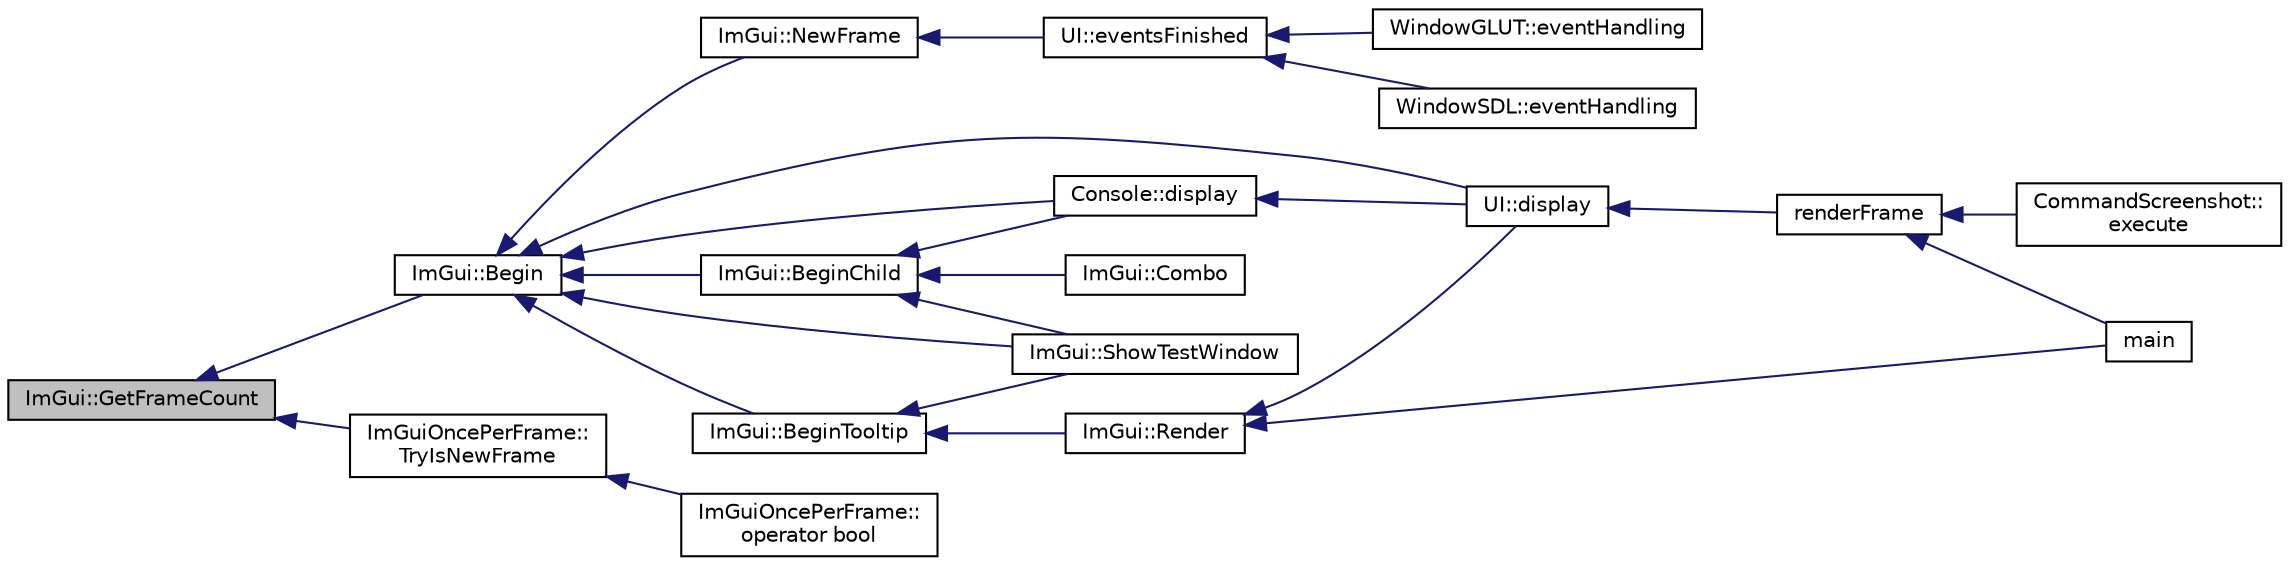 digraph "ImGui::GetFrameCount"
{
 // INTERACTIVE_SVG=YES
  edge [fontname="Helvetica",fontsize="10",labelfontname="Helvetica",labelfontsize="10"];
  node [fontname="Helvetica",fontsize="10",shape=record];
  rankdir="LR";
  Node1 [label="ImGui::GetFrameCount",height=0.2,width=0.4,color="black", fillcolor="grey75", style="filled" fontcolor="black"];
  Node1 -> Node2 [dir="back",color="midnightblue",fontsize="10",style="solid",fontname="Helvetica"];
  Node2 [label="ImGui::Begin",height=0.2,width=0.4,color="black", fillcolor="white", style="filled",URL="$namespace_im_gui.html#a78d13fe32b1b05dc251d1b1cfdf9efb4"];
  Node2 -> Node3 [dir="back",color="midnightblue",fontsize="10",style="solid",fontname="Helvetica"];
  Node3 [label="Console::display",height=0.2,width=0.4,color="black", fillcolor="white", style="filled",URL="$class_console.html#aa392bbf2aeecd5e86a4e624bcf9b087a"];
  Node3 -> Node4 [dir="back",color="midnightblue",fontsize="10",style="solid",fontname="Helvetica"];
  Node4 [label="UI::display",height=0.2,width=0.4,color="black", fillcolor="white", style="filled",URL="$class_u_i.html#a12b9189214f668a640c39f27725e0f85"];
  Node4 -> Node5 [dir="back",color="midnightblue",fontsize="10",style="solid",fontname="Helvetica"];
  Node5 [label="renderFrame",height=0.2,width=0.4,color="black", fillcolor="white", style="filled",URL="$main_8cpp.html#a00df6d86f86c2004b5c421980456d3f7"];
  Node5 -> Node6 [dir="back",color="midnightblue",fontsize="10",style="solid",fontname="Helvetica"];
  Node6 [label="CommandScreenshot::\lexecute",height=0.2,width=0.4,color="black", fillcolor="white", style="filled",URL="$class_command_screenshot.html#aea047cbfc0c1bdfc8d72d1633070bbdf"];
  Node5 -> Node7 [dir="back",color="midnightblue",fontsize="10",style="solid",fontname="Helvetica"];
  Node7 [label="main",height=0.2,width=0.4,color="black", fillcolor="white", style="filled",URL="$main_8cpp.html#a0ddf1224851353fc92bfbff6f499fa97"];
  Node2 -> Node8 [dir="back",color="midnightblue",fontsize="10",style="solid",fontname="Helvetica"];
  Node8 [label="ImGui::NewFrame",height=0.2,width=0.4,color="black", fillcolor="white", style="filled",URL="$namespace_im_gui.html#ab3f1fc018f903b7ad79fd10663375774"];
  Node8 -> Node9 [dir="back",color="midnightblue",fontsize="10",style="solid",fontname="Helvetica"];
  Node9 [label="UI::eventsFinished",height=0.2,width=0.4,color="black", fillcolor="white", style="filled",URL="$class_u_i.html#a2436dbc9c0678fd729b983b9475bc0f4"];
  Node9 -> Node10 [dir="back",color="midnightblue",fontsize="10",style="solid",fontname="Helvetica"];
  Node10 [label="WindowGLUT::eventHandling",height=0.2,width=0.4,color="black", fillcolor="white", style="filled",URL="$class_window_g_l_u_t.html#af16462cbccb831e8395012383b69b365"];
  Node9 -> Node11 [dir="back",color="midnightblue",fontsize="10",style="solid",fontname="Helvetica"];
  Node11 [label="WindowSDL::eventHandling",height=0.2,width=0.4,color="black", fillcolor="white", style="filled",URL="$class_window_s_d_l.html#a77e59286d958d1be56b9dc53108e58b0"];
  Node2 -> Node12 [dir="back",color="midnightblue",fontsize="10",style="solid",fontname="Helvetica"];
  Node12 [label="ImGui::BeginTooltip",height=0.2,width=0.4,color="black", fillcolor="white", style="filled",URL="$namespace_im_gui.html#a36816a48385f4759d746a03cf6202512"];
  Node12 -> Node13 [dir="back",color="midnightblue",fontsize="10",style="solid",fontname="Helvetica"];
  Node13 [label="ImGui::Render",height=0.2,width=0.4,color="black", fillcolor="white", style="filled",URL="$namespace_im_gui.html#ab51a164f547317c16c441f1599e3946d"];
  Node13 -> Node7 [dir="back",color="midnightblue",fontsize="10",style="solid",fontname="Helvetica"];
  Node13 -> Node4 [dir="back",color="midnightblue",fontsize="10",style="solid",fontname="Helvetica"];
  Node12 -> Node14 [dir="back",color="midnightblue",fontsize="10",style="solid",fontname="Helvetica"];
  Node14 [label="ImGui::ShowTestWindow",height=0.2,width=0.4,color="black", fillcolor="white", style="filled",URL="$namespace_im_gui.html#a0c68c05a17d1f5f25f99213cfa722b8d"];
  Node2 -> Node15 [dir="back",color="midnightblue",fontsize="10",style="solid",fontname="Helvetica"];
  Node15 [label="ImGui::BeginChild",height=0.2,width=0.4,color="black", fillcolor="white", style="filled",URL="$namespace_im_gui.html#a2b5627c4f96063c6b0ca437597d0f847"];
  Node15 -> Node3 [dir="back",color="midnightblue",fontsize="10",style="solid",fontname="Helvetica"];
  Node15 -> Node16 [dir="back",color="midnightblue",fontsize="10",style="solid",fontname="Helvetica"];
  Node16 [label="ImGui::Combo",height=0.2,width=0.4,color="black", fillcolor="white", style="filled",URL="$namespace_im_gui.html#ace18e3ba66d5ce42cfc8cbdc99b34fa8"];
  Node15 -> Node14 [dir="back",color="midnightblue",fontsize="10",style="solid",fontname="Helvetica"];
  Node2 -> Node14 [dir="back",color="midnightblue",fontsize="10",style="solid",fontname="Helvetica"];
  Node2 -> Node4 [dir="back",color="midnightblue",fontsize="10",style="solid",fontname="Helvetica"];
  Node1 -> Node17 [dir="back",color="midnightblue",fontsize="10",style="solid",fontname="Helvetica"];
  Node17 [label="ImGuiOncePerFrame::\lTryIsNewFrame",height=0.2,width=0.4,color="black", fillcolor="white", style="filled",URL="$struct_im_gui_once_per_frame.html#ac1696f8c3b31e0abff178a0b2497a1fa"];
  Node17 -> Node18 [dir="back",color="midnightblue",fontsize="10",style="solid",fontname="Helvetica"];
  Node18 [label="ImGuiOncePerFrame::\loperator bool",height=0.2,width=0.4,color="black", fillcolor="white", style="filled",URL="$struct_im_gui_once_per_frame.html#a413d2b82f4f4371bb7bfc56fec7fb91b"];
}
